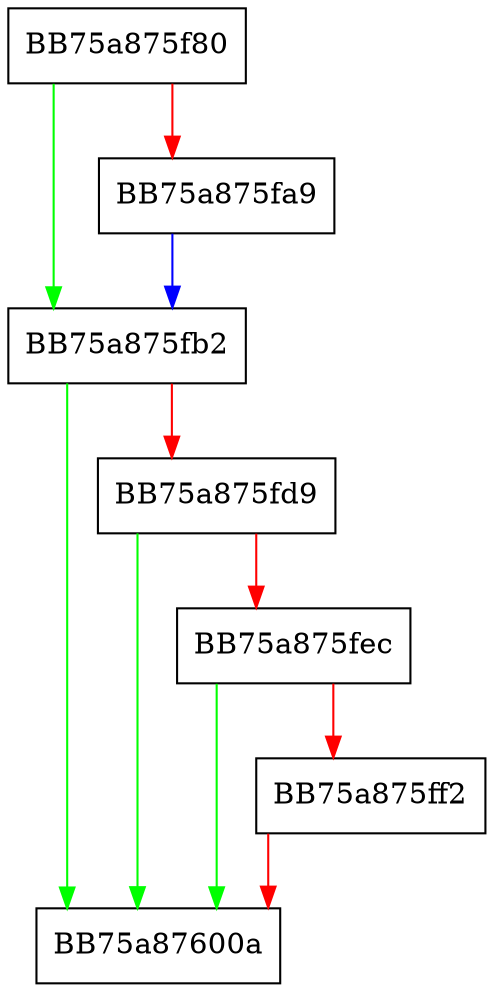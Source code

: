 digraph LoadNriExcludedProcessesDbVar {
  node [shape="box"];
  graph [splines=ortho];
  BB75a875f80 -> BB75a875fb2 [color="green"];
  BB75a875f80 -> BB75a875fa9 [color="red"];
  BB75a875fa9 -> BB75a875fb2 [color="blue"];
  BB75a875fb2 -> BB75a87600a [color="green"];
  BB75a875fb2 -> BB75a875fd9 [color="red"];
  BB75a875fd9 -> BB75a87600a [color="green"];
  BB75a875fd9 -> BB75a875fec [color="red"];
  BB75a875fec -> BB75a87600a [color="green"];
  BB75a875fec -> BB75a875ff2 [color="red"];
  BB75a875ff2 -> BB75a87600a [color="red"];
}